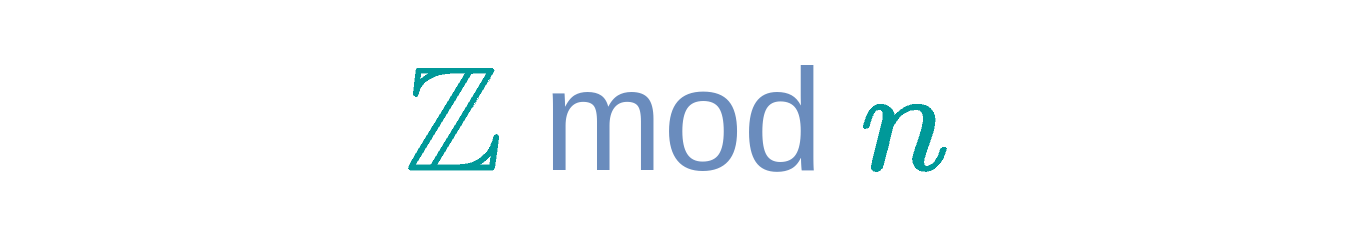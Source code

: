 <mxfile>
    <diagram name="Page-1" id="cTTbBVW-SHMXRIQHrOnZ">
        <mxGraphModel dx="942" dy="928" grid="1" gridSize="10" guides="1" tooltips="1" connect="1" arrows="1" fold="1" page="1" pageScale="1" pageWidth="850" pageHeight="1100" math="1" shadow="0">
            <root>
                <mxCell id="0"/>
                <mxCell id="1" parent="0"/>
                <mxCell id="2" value="&lt;h1 style=&quot;&quot;&gt;&lt;font style=&quot;font-size: 72px;&quot;&gt;&lt;font style=&quot;font-family: Verdana;&quot; color=&quot;#009999&quot;&gt;`\mathbb{Z}`&lt;/font&gt;&lt;span style=&quot;font-weight: normal;&quot;&gt;&amp;nbsp;&lt;font color=&quot;#6a8cbd&quot;&gt;mod&lt;/font&gt;&lt;font face=&quot;Verdana&quot;&gt;&amp;nbsp;&lt;font color=&quot;#009999&quot;&gt;`n`&lt;/font&gt;&lt;/font&gt;&lt;/span&gt;&lt;/font&gt;&lt;/h1&gt;" style="rounded=1;whiteSpace=wrap;html=1;fillColor=none;strokeColor=none;" parent="1" vertex="1">
                    <mxGeometry x="10" y="240" width="330" height="100" as="geometry"/>
                </mxCell>
            </root>
        </mxGraphModel>
    </diagram>
</mxfile>
